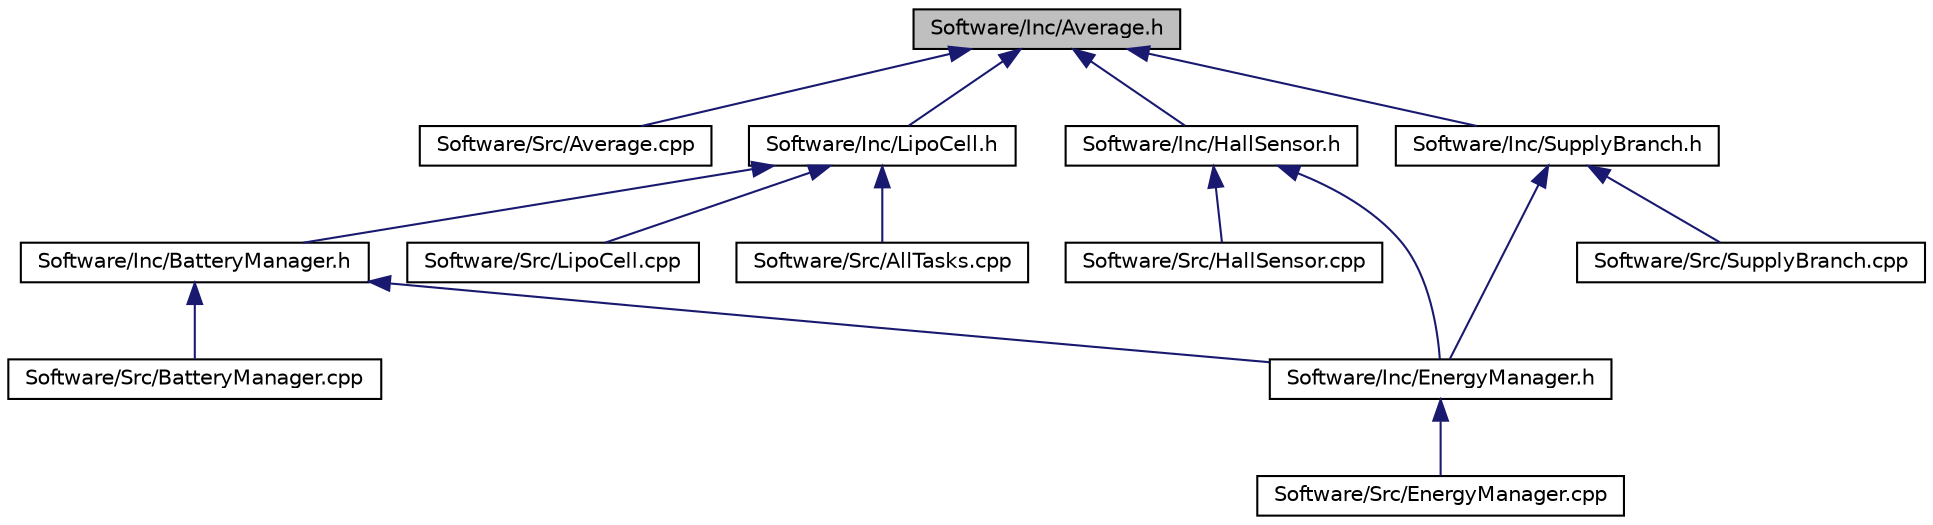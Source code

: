 digraph "Software/Inc/Average.h"
{
 // LATEX_PDF_SIZE
  edge [fontname="Helvetica",fontsize="10",labelfontname="Helvetica",labelfontsize="10"];
  node [fontname="Helvetica",fontsize="10",shape=record];
  Node1 [label="Software/Inc/Average.h",height=0.2,width=0.4,color="black", fillcolor="grey75", style="filled", fontcolor="black",tooltip=" "];
  Node1 -> Node2 [dir="back",color="midnightblue",fontsize="10",style="solid",fontname="Helvetica"];
  Node2 [label="Software/Src/Average.cpp",height=0.2,width=0.4,color="black", fillcolor="white", style="filled",URL="$Average_8cpp.html",tooltip=" "];
  Node1 -> Node3 [dir="back",color="midnightblue",fontsize="10",style="solid",fontname="Helvetica"];
  Node3 [label="Software/Inc/HallSensor.h",height=0.2,width=0.4,color="black", fillcolor="white", style="filled",URL="$HallSensor_8h.html",tooltip=" "];
  Node3 -> Node4 [dir="back",color="midnightblue",fontsize="10",style="solid",fontname="Helvetica"];
  Node4 [label="Software/Src/HallSensor.cpp",height=0.2,width=0.4,color="black", fillcolor="white", style="filled",URL="$HallSensor_8cpp.html",tooltip=" "];
  Node3 -> Node5 [dir="back",color="midnightblue",fontsize="10",style="solid",fontname="Helvetica"];
  Node5 [label="Software/Inc/EnergyManager.h",height=0.2,width=0.4,color="black", fillcolor="white", style="filled",URL="$EnergyManager_8h.html",tooltip=" "];
  Node5 -> Node6 [dir="back",color="midnightblue",fontsize="10",style="solid",fontname="Helvetica"];
  Node6 [label="Software/Src/EnergyManager.cpp",height=0.2,width=0.4,color="black", fillcolor="white", style="filled",URL="$EnergyManager_8cpp.html",tooltip=" "];
  Node1 -> Node7 [dir="back",color="midnightblue",fontsize="10",style="solid",fontname="Helvetica"];
  Node7 [label="Software/Inc/LipoCell.h",height=0.2,width=0.4,color="black", fillcolor="white", style="filled",URL="$LipoCell_8h.html",tooltip=" "];
  Node7 -> Node8 [dir="back",color="midnightblue",fontsize="10",style="solid",fontname="Helvetica"];
  Node8 [label="Software/Src/AllTasks.cpp",height=0.2,width=0.4,color="black", fillcolor="white", style="filled",URL="$AllTasks_8cpp.html",tooltip=" "];
  Node7 -> Node9 [dir="back",color="midnightblue",fontsize="10",style="solid",fontname="Helvetica"];
  Node9 [label="Software/Src/LipoCell.cpp",height=0.2,width=0.4,color="black", fillcolor="white", style="filled",URL="$LipoCell_8cpp.html",tooltip=" "];
  Node7 -> Node10 [dir="back",color="midnightblue",fontsize="10",style="solid",fontname="Helvetica"];
  Node10 [label="Software/Inc/BatteryManager.h",height=0.2,width=0.4,color="black", fillcolor="white", style="filled",URL="$BatteryManager_8h.html",tooltip=" "];
  Node10 -> Node11 [dir="back",color="midnightblue",fontsize="10",style="solid",fontname="Helvetica"];
  Node11 [label="Software/Src/BatteryManager.cpp",height=0.2,width=0.4,color="black", fillcolor="white", style="filled",URL="$BatteryManager_8cpp.html",tooltip=" "];
  Node10 -> Node5 [dir="back",color="midnightblue",fontsize="10",style="solid",fontname="Helvetica"];
  Node1 -> Node12 [dir="back",color="midnightblue",fontsize="10",style="solid",fontname="Helvetica"];
  Node12 [label="Software/Inc/SupplyBranch.h",height=0.2,width=0.4,color="black", fillcolor="white", style="filled",URL="$SupplyBranch_8h.html",tooltip=" "];
  Node12 -> Node13 [dir="back",color="midnightblue",fontsize="10",style="solid",fontname="Helvetica"];
  Node13 [label="Software/Src/SupplyBranch.cpp",height=0.2,width=0.4,color="black", fillcolor="white", style="filled",URL="$SupplyBranch_8cpp.html",tooltip=" "];
  Node12 -> Node5 [dir="back",color="midnightblue",fontsize="10",style="solid",fontname="Helvetica"];
}
